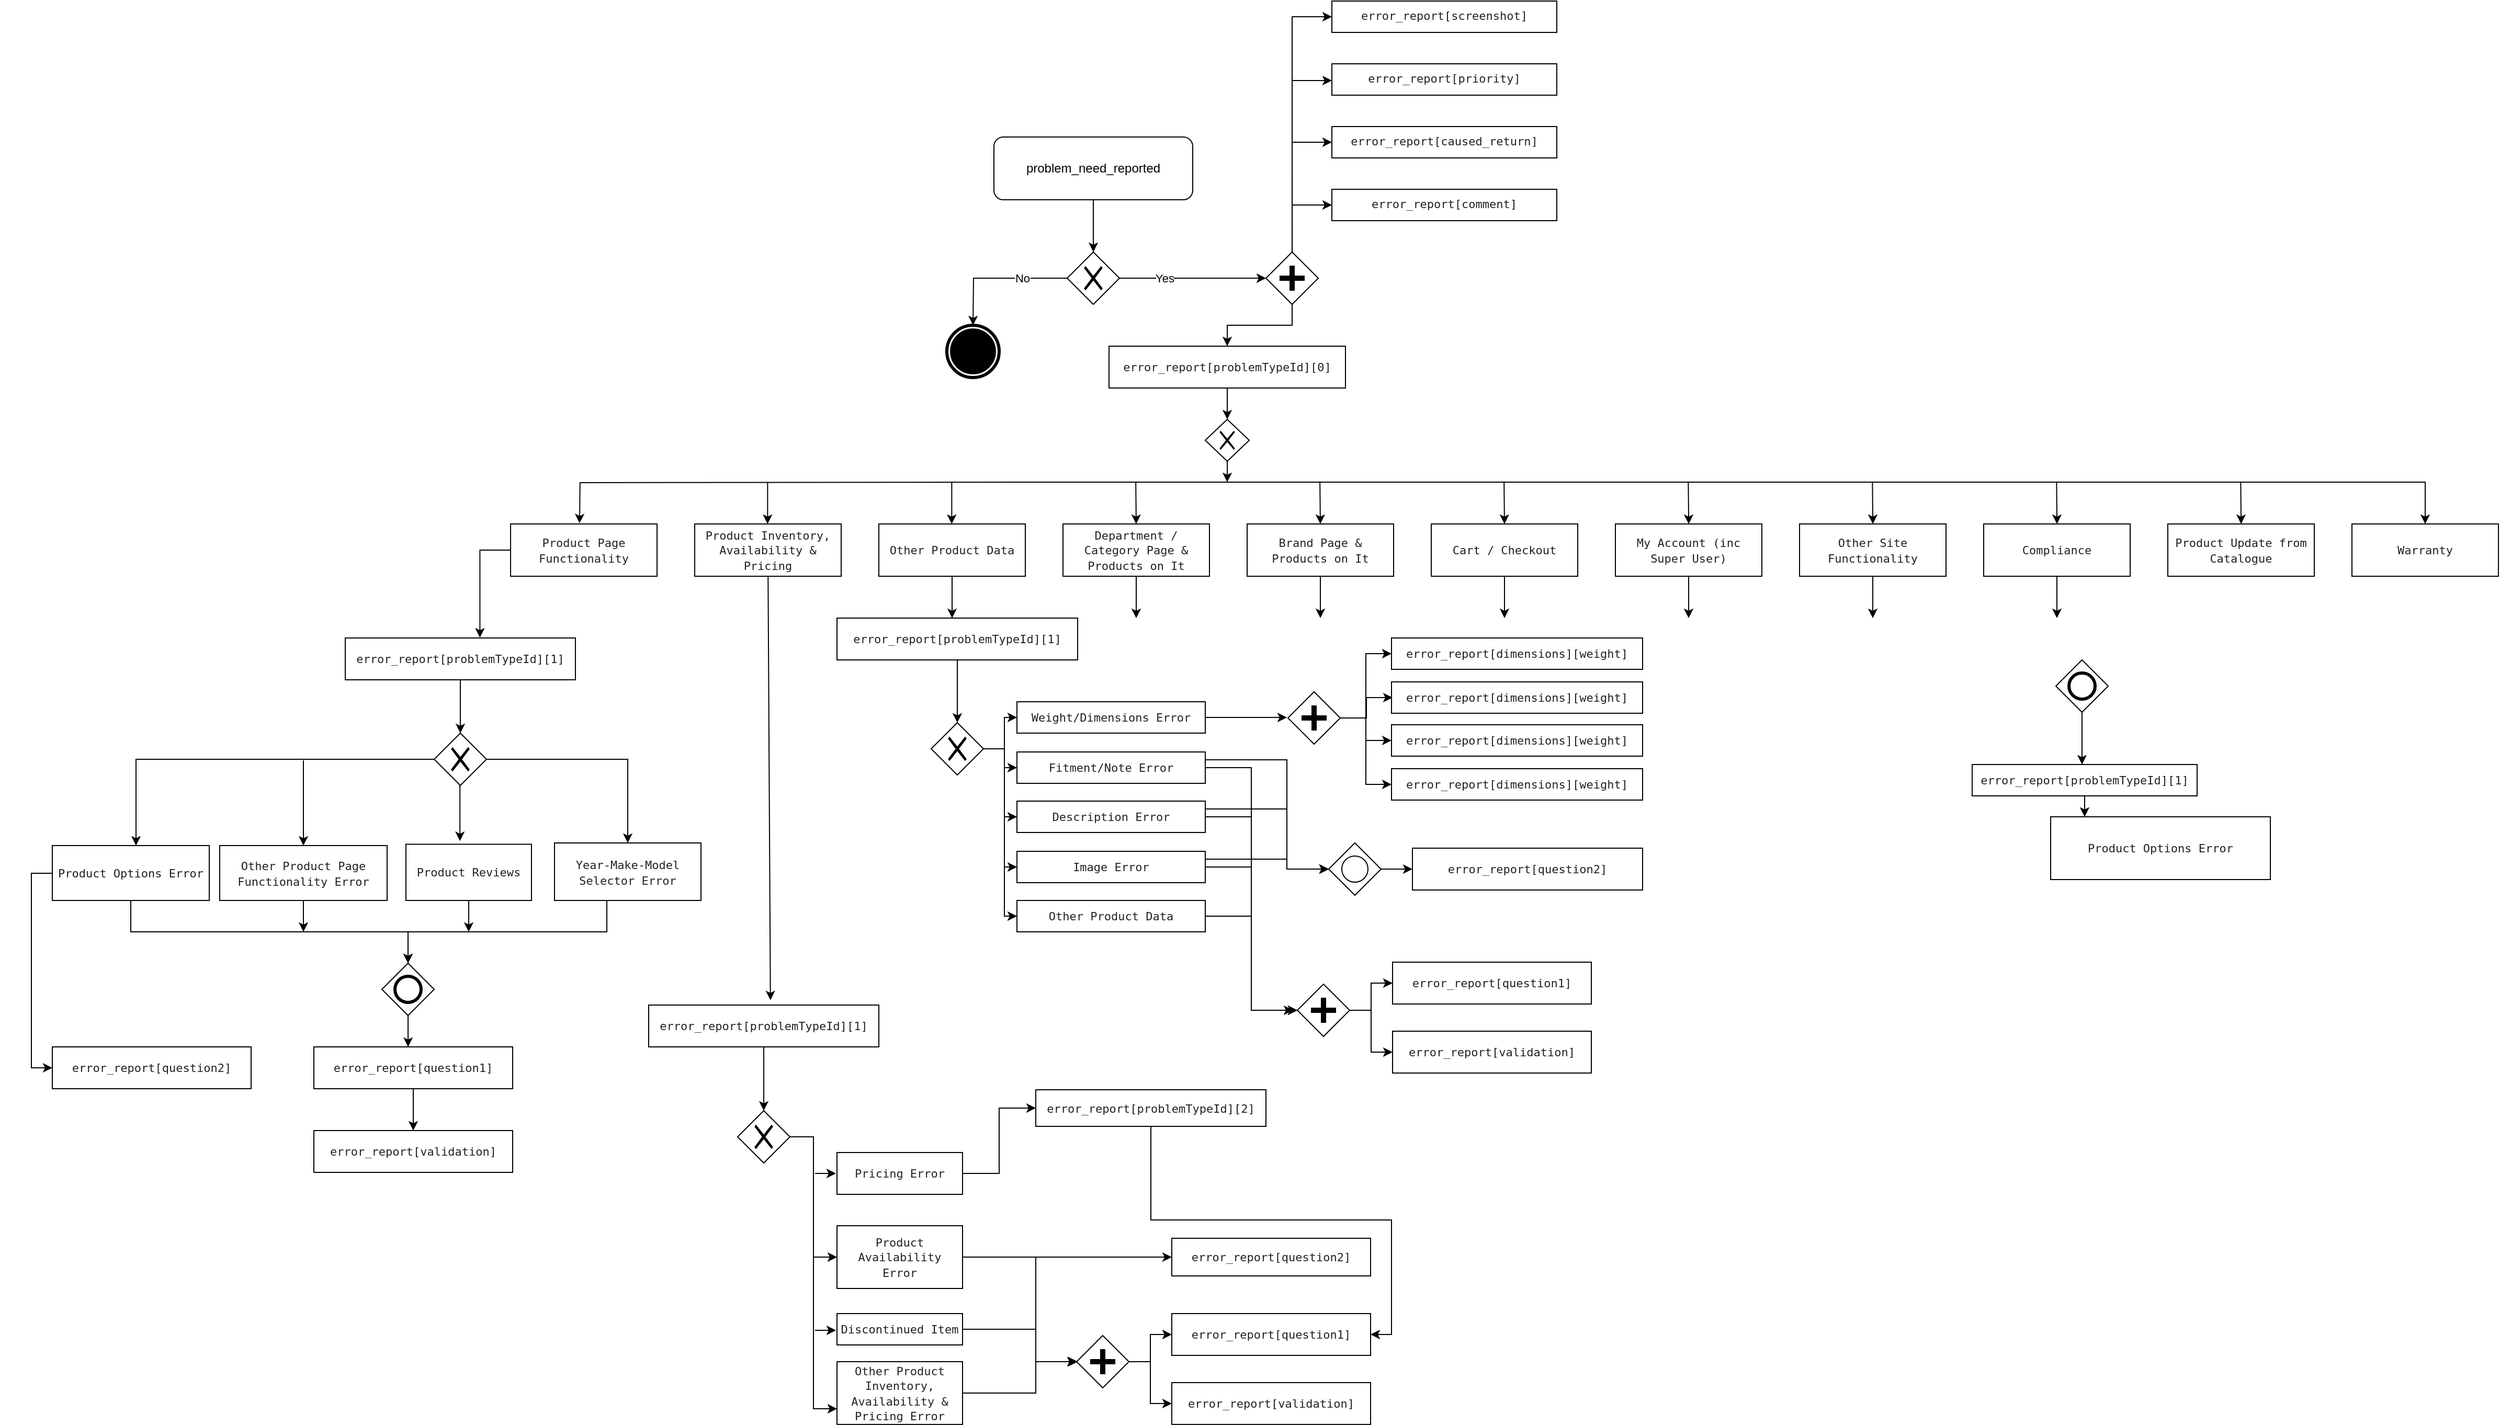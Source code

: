 <mxfile version="13.10.0" type="github">
  <diagram id="masebG0VYPJyVEianIFm" name="Page-1">
    <mxGraphModel dx="1465" dy="364" grid="1" gridSize="10" guides="1" tooltips="1" connect="1" arrows="1" fold="1" page="1" pageScale="1" pageWidth="827" pageHeight="1169" math="0" shadow="0">
      <root>
        <mxCell id="0" />
        <mxCell id="1" parent="0" />
        <mxCell id="Nh5QQwun1p5BCpEkRl_I-12" value="" style="edgeStyle=orthogonalEdgeStyle;rounded=0;orthogonalLoop=1;jettySize=auto;html=1;" edge="1" parent="1" source="Nh5QQwun1p5BCpEkRl_I-2" target="Nh5QQwun1p5BCpEkRl_I-10">
          <mxGeometry relative="1" as="geometry" />
        </mxCell>
        <mxCell id="Nh5QQwun1p5BCpEkRl_I-2" value="problem_need_reported" style="rounded=1;whiteSpace=wrap;html=1;" vertex="1" parent="1">
          <mxGeometry x="300" y="380" width="190" height="60" as="geometry" />
        </mxCell>
        <mxCell id="Nh5QQwun1p5BCpEkRl_I-13" value="Yes" style="rounded=0;orthogonalLoop=1;jettySize=auto;html=1;exitX=1;exitY=0.5;exitDx=0;exitDy=0;" edge="1" parent="1" source="Nh5QQwun1p5BCpEkRl_I-10">
          <mxGeometry x="-0.394" relative="1" as="geometry">
            <mxPoint x="560" y="515" as="targetPoint" />
            <mxPoint as="offset" />
          </mxGeometry>
        </mxCell>
        <mxCell id="Nh5QQwun1p5BCpEkRl_I-14" value="No" style="edgeStyle=orthogonalEdgeStyle;rounded=0;orthogonalLoop=1;jettySize=auto;html=1;" edge="1" parent="1" source="Nh5QQwun1p5BCpEkRl_I-10">
          <mxGeometry x="-0.36" relative="1" as="geometry">
            <mxPoint x="280" y="560" as="targetPoint" />
            <mxPoint as="offset" />
          </mxGeometry>
        </mxCell>
        <mxCell id="Nh5QQwun1p5BCpEkRl_I-10" value="" style="shape=mxgraph.bpmn.shape;html=1;verticalLabelPosition=bottom;labelBackgroundColor=#ffffff;verticalAlign=top;align=center;perimeter=rhombusPerimeter;background=gateway;outlineConnect=0;outline=none;symbol=exclusiveGw;" vertex="1" parent="1">
          <mxGeometry x="370" y="490" width="50" height="50" as="geometry" />
        </mxCell>
        <mxCell id="Nh5QQwun1p5BCpEkRl_I-27" style="edgeStyle=none;rounded=0;orthogonalLoop=1;jettySize=auto;html=1;entryX=0.5;entryY=0;entryDx=0;entryDy=0;" edge="1" parent="1" source="Nh5QQwun1p5BCpEkRl_I-15" target="Nh5QQwun1p5BCpEkRl_I-28">
          <mxGeometry relative="1" as="geometry">
            <mxPoint x="523" y="640" as="targetPoint" />
          </mxGeometry>
        </mxCell>
        <object label="&lt;span style=&quot;color: rgb(34 , 34 , 34) ; font-family: &amp;#34;menlo&amp;#34; , monospace ; font-size: 11px ; text-align: left ; background-color: rgb(255 , 255 , 255)&quot;&gt;error_report[problemTypeId][0]&lt;/span&gt;" id="Nh5QQwun1p5BCpEkRl_I-15">
          <mxCell style="whiteSpace=wrap;html=1;verticalAlign=middle;" vertex="1" parent="1">
            <mxGeometry x="410" y="580" width="226" height="40" as="geometry" />
          </mxCell>
        </object>
        <mxCell id="Nh5QQwun1p5BCpEkRl_I-16" value="" style="shape=mxgraph.bpmn.shape;html=1;verticalLabelPosition=bottom;labelBackgroundColor=#ffffff;verticalAlign=top;align=center;perimeter=ellipsePerimeter;outlineConnect=0;outline=end;symbol=terminate;" vertex="1" parent="1">
          <mxGeometry x="255" y="560" width="50" height="50" as="geometry" />
        </mxCell>
        <mxCell id="Nh5QQwun1p5BCpEkRl_I-113" style="edgeStyle=none;rounded=0;orthogonalLoop=1;jettySize=auto;html=1;" edge="1" parent="1" source="Nh5QQwun1p5BCpEkRl_I-28">
          <mxGeometry relative="1" as="geometry">
            <mxPoint x="523" y="710" as="targetPoint" />
          </mxGeometry>
        </mxCell>
        <mxCell id="Nh5QQwun1p5BCpEkRl_I-28" value="" style="shape=mxgraph.bpmn.shape;html=1;verticalLabelPosition=bottom;labelBackgroundColor=#ffffff;verticalAlign=top;align=center;perimeter=rhombusPerimeter;background=gateway;outlineConnect=0;outline=none;symbol=exclusiveGw;" vertex="1" parent="1">
          <mxGeometry x="502" y="650" width="42" height="40" as="geometry" />
        </mxCell>
        <mxCell id="Nh5QQwun1p5BCpEkRl_I-100" style="edgeStyle=none;rounded=0;orthogonalLoop=1;jettySize=auto;html=1;exitX=1;exitY=0.5;exitDx=0;exitDy=0;" edge="1" parent="1" source="Nh5QQwun1p5BCpEkRl_I-28" target="Nh5QQwun1p5BCpEkRl_I-28">
          <mxGeometry relative="1" as="geometry" />
        </mxCell>
        <mxCell id="Nh5QQwun1p5BCpEkRl_I-101" style="edgeStyle=none;rounded=0;orthogonalLoop=1;jettySize=auto;html=1;exitX=0;exitY=0.5;exitDx=0;exitDy=0;" edge="1" parent="1" source="Nh5QQwun1p5BCpEkRl_I-28" target="Nh5QQwun1p5BCpEkRl_I-28">
          <mxGeometry relative="1" as="geometry" />
        </mxCell>
        <mxCell id="Nh5QQwun1p5BCpEkRl_I-111" value="" style="group" vertex="1" connectable="0" parent="1">
          <mxGeometry x="-162" y="710" width="1900" height="90.0" as="geometry" />
        </mxCell>
        <object label="&lt;span style=&quot;color: rgb(34 , 34 , 34) ; font-family: &amp;#34;menlo&amp;#34; , monospace ; font-size: 11px ; text-align: left ; background-color: rgb(255 , 255 , 255)&quot;&gt;Product Page Functionality&lt;br&gt;					&lt;/span&gt;" id="Nh5QQwun1p5BCpEkRl_I-68">
          <mxCell style="whiteSpace=wrap;html=1;verticalAlign=middle;" vertex="1" parent="Nh5QQwun1p5BCpEkRl_I-111">
            <mxGeometry y="40" width="140" height="50" as="geometry" />
          </mxCell>
        </object>
        <mxCell id="Nh5QQwun1p5BCpEkRl_I-59" value="" style="endArrow=classic;html=1;" edge="1" parent="Nh5QQwun1p5BCpEkRl_I-111">
          <mxGeometry x="205.67" y="-2" width="50" height="50" as="geometry">
            <mxPoint x="245.67" as="sourcePoint" />
            <mxPoint x="245.67" y="40" as="targetPoint" />
          </mxGeometry>
        </mxCell>
        <object label="&lt;span style=&quot;color: rgb(34 , 34 , 34) ; font-family: &amp;#34;menlo&amp;#34; , monospace ; font-size: 11px ; text-align: left ; background-color: rgb(255 , 255 , 255)&quot;&gt;Product Inventory, Availability &amp;amp; Pricing&lt;/span&gt;&lt;span style=&quot;color: rgb(34 , 34 , 34) ; font-family: &amp;#34;menlo&amp;#34; , monospace ; font-size: 11px ; text-align: left ; background-color: rgb(255 , 255 , 255)&quot;&gt;&lt;br&gt;					&lt;/span&gt;" id="Nh5QQwun1p5BCpEkRl_I-71">
          <mxCell style="whiteSpace=wrap;html=1;verticalAlign=middle;" vertex="1" parent="Nh5QQwun1p5BCpEkRl_I-111">
            <mxGeometry x="176" y="40" width="140" height="50" as="geometry" />
          </mxCell>
        </object>
        <object label="&lt;br class=&quot;Apple-interchange-newline&quot;&gt;&lt;span style=&quot;color: rgb(34 , 34 , 34) ; font-family: &amp;#34;menlo&amp;#34; , monospace ; font-size: 11px ; text-align: left ; background-color: rgb(255 , 255 , 255)&quot;&gt;Other Product Data&lt;br&gt;					&lt;/span&gt;&lt;span style=&quot;color: rgb(34 , 34 , 34) ; font-family: &amp;#34;menlo&amp;#34; , monospace ; font-size: 11px ; text-align: left ; background-color: rgb(255 , 255 , 255)&quot;&gt;&lt;br&gt;					&lt;/span&gt;" id="Nh5QQwun1p5BCpEkRl_I-76">
          <mxCell style="whiteSpace=wrap;html=1;verticalAlign=middle;" vertex="1" parent="Nh5QQwun1p5BCpEkRl_I-111">
            <mxGeometry x="352" y="40" width="140" height="50" as="geometry" />
          </mxCell>
        </object>
        <mxCell id="Nh5QQwun1p5BCpEkRl_I-77" style="edgeStyle=none;rounded=0;orthogonalLoop=1;jettySize=auto;html=1;entryX=0.5;entryY=0;entryDx=0;entryDy=0;" edge="1" parent="Nh5QQwun1p5BCpEkRl_I-111" source="Nh5QQwun1p5BCpEkRl_I-76" target="Nh5QQwun1p5BCpEkRl_I-76">
          <mxGeometry x="176" as="geometry" />
        </mxCell>
        <mxCell id="Nh5QQwun1p5BCpEkRl_I-79" style="edgeStyle=orthogonalEdgeStyle;rounded=0;orthogonalLoop=1;jettySize=auto;html=1;entryX=0.5;entryY=0;entryDx=0;entryDy=0;" edge="1" parent="Nh5QQwun1p5BCpEkRl_I-111" target="Nh5QQwun1p5BCpEkRl_I-88">
          <mxGeometry x="760" y="15" as="geometry">
            <mxPoint x="1870" as="targetPoint" />
            <mxPoint x="500" as="sourcePoint" />
            <Array as="points">
              <mxPoint x="1830" />
            </Array>
          </mxGeometry>
        </mxCell>
        <object label="&lt;span style=&quot;color: rgb(34 , 34 , 34) ; font-family: &amp;#34;menlo&amp;#34; , monospace ; font-size: 11px ; text-align: left ; background-color: rgb(255 , 255 , 255)&quot;&gt;Department / Category Page &amp;amp; Products on It&lt;/span&gt;&lt;span style=&quot;color: rgb(34 , 34 , 34) ; font-family: &amp;#34;menlo&amp;#34; , monospace ; font-size: 11px ; text-align: left ; background-color: rgb(255 , 255 , 255)&quot;&gt;&lt;br&gt;					&lt;/span&gt;" id="Nh5QQwun1p5BCpEkRl_I-80">
          <mxCell style="whiteSpace=wrap;html=1;verticalAlign=middle;" vertex="1" parent="Nh5QQwun1p5BCpEkRl_I-111">
            <mxGeometry x="528" y="40.0" width="140" height="50" as="geometry" />
          </mxCell>
        </object>
        <object label="&lt;span style=&quot;color: rgb(34 , 34 , 34) ; font-family: &amp;#34;menlo&amp;#34; , monospace ; font-size: 11px ; text-align: left ; background-color: rgb(255 , 255 , 255)&quot;&gt;Brand Page &amp;amp; Products on It&lt;/span&gt;&lt;span style=&quot;color: rgb(34 , 34 , 34) ; font-family: &amp;#34;menlo&amp;#34; , monospace ; font-size: 11px ; text-align: left ; background-color: rgb(255 , 255 , 255)&quot;&gt;&lt;br&gt;					&lt;/span&gt;" id="Nh5QQwun1p5BCpEkRl_I-81">
          <mxCell style="whiteSpace=wrap;html=1;verticalAlign=middle;" vertex="1" parent="Nh5QQwun1p5BCpEkRl_I-111">
            <mxGeometry x="704" y="40.0" width="140" height="50" as="geometry" />
          </mxCell>
        </object>
        <object label="&lt;span style=&quot;color: rgb(34 , 34 , 34) ; font-family: &amp;#34;menlo&amp;#34; , monospace ; font-size: 11px ; text-align: left ; background-color: rgb(255 , 255 , 255)&quot;&gt;Cart / Checkout&lt;/span&gt;&lt;span style=&quot;color: rgb(34 , 34 , 34) ; font-family: &amp;#34;menlo&amp;#34; , monospace ; font-size: 11px ; text-align: left ; background-color: rgb(255 , 255 , 255)&quot;&gt;&lt;br&gt;					&lt;/span&gt;" id="Nh5QQwun1p5BCpEkRl_I-82">
          <mxCell style="whiteSpace=wrap;html=1;verticalAlign=middle;" vertex="1" parent="Nh5QQwun1p5BCpEkRl_I-111">
            <mxGeometry x="880" y="40" width="140" height="50" as="geometry" />
          </mxCell>
        </object>
        <mxCell id="Nh5QQwun1p5BCpEkRl_I-83" value="" style="endArrow=classic;html=1;entryX=0.5;entryY=0;entryDx=0;entryDy=0;" edge="1" parent="Nh5QQwun1p5BCpEkRl_I-111">
          <mxGeometry x="557.58" y="-2" width="50" height="50" as="geometry">
            <mxPoint x="597.58" as="sourcePoint" />
            <mxPoint x="597.98" y="40" as="targetPoint" />
            <Array as="points">
              <mxPoint x="598" />
            </Array>
          </mxGeometry>
        </mxCell>
        <object label="&lt;span style=&quot;color: rgb(34 , 34 , 34) ; font-family: &amp;#34;menlo&amp;#34; , monospace ; font-size: 11px ; text-align: left ; background-color: rgb(255 , 255 , 255)&quot;&gt;&lt;br&gt;						My Account (inc Super User)&lt;br&gt;					&lt;/span&gt;&lt;span style=&quot;color: rgb(34 , 34 , 34) ; font-family: &amp;#34;menlo&amp;#34; , monospace ; font-size: 11px ; text-align: left ; background-color: rgb(255 , 255 , 255)&quot;&gt;&lt;br&gt;					&lt;/span&gt;" id="Nh5QQwun1p5BCpEkRl_I-84">
          <mxCell style="whiteSpace=wrap;html=1;verticalAlign=middle;" vertex="1" parent="Nh5QQwun1p5BCpEkRl_I-111">
            <mxGeometry x="1056" y="40" width="140" height="50" as="geometry" />
          </mxCell>
        </object>
        <object label="&lt;span style=&quot;color: rgb(34 , 34 , 34) ; font-family: &amp;#34;menlo&amp;#34; , monospace ; font-size: 11px ; text-align: left ; background-color: rgb(255 , 255 , 255)&quot;&gt;Other Site Functionality&lt;/span&gt;&lt;span style=&quot;color: rgb(34 , 34 , 34) ; font-family: &amp;#34;menlo&amp;#34; , monospace ; font-size: 11px ; text-align: left ; background-color: rgb(255 , 255 , 255)&quot;&gt;&lt;br&gt;					&lt;/span&gt;" id="Nh5QQwun1p5BCpEkRl_I-85">
          <mxCell style="whiteSpace=wrap;html=1;verticalAlign=middle;" vertex="1" parent="Nh5QQwun1p5BCpEkRl_I-111">
            <mxGeometry x="1232" y="40" width="140" height="50" as="geometry" />
          </mxCell>
        </object>
        <object label="&lt;span style=&quot;color: rgb(34 , 34 , 34) ; font-family: &amp;#34;menlo&amp;#34; , monospace ; font-size: 11px ; text-align: left ; background-color: rgb(255 , 255 , 255)&quot;&gt;Compliance&lt;/span&gt;&lt;span style=&quot;color: rgb(34 , 34 , 34) ; font-family: &amp;#34;menlo&amp;#34; , monospace ; font-size: 11px ; text-align: left ; background-color: rgb(255 , 255 , 255)&quot;&gt;&lt;br&gt;					&lt;/span&gt;" id="Nh5QQwun1p5BCpEkRl_I-86">
          <mxCell style="whiteSpace=wrap;html=1;verticalAlign=middle;" vertex="1" parent="Nh5QQwun1p5BCpEkRl_I-111">
            <mxGeometry x="1408" y="40.0" width="140" height="50" as="geometry" />
          </mxCell>
        </object>
        <object label="&lt;span style=&quot;color: rgb(34 , 34 , 34) ; font-family: &amp;#34;menlo&amp;#34; , monospace ; font-size: 11px ; text-align: left ; background-color: rgb(255 , 255 , 255)&quot;&gt;&lt;br&gt;						Product Update from Catalogue&lt;br&gt;					&lt;/span&gt;&lt;span style=&quot;color: rgb(34 , 34 , 34) ; font-family: &amp;#34;menlo&amp;#34; , monospace ; font-size: 11px ; text-align: left ; background-color: rgb(255 , 255 , 255)&quot;&gt;&lt;br&gt;					&lt;/span&gt;" id="Nh5QQwun1p5BCpEkRl_I-87">
          <mxCell style="whiteSpace=wrap;html=1;verticalAlign=middle;" vertex="1" parent="Nh5QQwun1p5BCpEkRl_I-111">
            <mxGeometry x="1584" y="40.0" width="140" height="50" as="geometry" />
          </mxCell>
        </object>
        <object label="&lt;span style=&quot;color: rgb(34 , 34 , 34) ; font-family: &amp;#34;menlo&amp;#34; , monospace ; font-size: 11px ; text-align: left ; background-color: rgb(255 , 255 , 255)&quot;&gt;Warranty&lt;br&gt;					&lt;/span&gt;" id="Nh5QQwun1p5BCpEkRl_I-88">
          <mxCell style="whiteSpace=wrap;html=1;verticalAlign=middle;" vertex="1" parent="Nh5QQwun1p5BCpEkRl_I-111">
            <mxGeometry x="1760" y="40" width="140" height="50" as="geometry" />
          </mxCell>
        </object>
        <mxCell id="Nh5QQwun1p5BCpEkRl_I-89" value="" style="endArrow=classic;html=1;entryX=0.5;entryY=0;entryDx=0;entryDy=0;" edge="1" parent="Nh5QQwun1p5BCpEkRl_I-111">
          <mxGeometry x="733.58" y="-2" width="50" height="50" as="geometry">
            <mxPoint x="773.58" as="sourcePoint" />
            <mxPoint x="773.98" y="40" as="targetPoint" />
          </mxGeometry>
        </mxCell>
        <mxCell id="Nh5QQwun1p5BCpEkRl_I-90" value="" style="endArrow=classic;html=1;entryX=0.5;entryY=0;entryDx=0;entryDy=0;" edge="1" parent="Nh5QQwun1p5BCpEkRl_I-111">
          <mxGeometry x="909.58" y="-2" width="50" height="50" as="geometry">
            <mxPoint x="949.58" as="sourcePoint" />
            <mxPoint x="949.98" y="40" as="targetPoint" />
          </mxGeometry>
        </mxCell>
        <mxCell id="Nh5QQwun1p5BCpEkRl_I-92" value="" style="endArrow=classic;html=1;entryX=0.5;entryY=0;entryDx=0;entryDy=0;" edge="1" parent="Nh5QQwun1p5BCpEkRl_I-111">
          <mxGeometry x="1085.67" y="-2" width="50" height="50" as="geometry">
            <mxPoint x="1125.67" as="sourcePoint" />
            <mxPoint x="1126.07" y="40" as="targetPoint" />
          </mxGeometry>
        </mxCell>
        <mxCell id="Nh5QQwun1p5BCpEkRl_I-96" value="" style="endArrow=classic;html=1;" edge="1" parent="Nh5QQwun1p5BCpEkRl_I-111">
          <mxGeometry x="381.67" y="-2" width="50" height="50" as="geometry">
            <mxPoint x="421.67" as="sourcePoint" />
            <mxPoint x="421.67" y="40" as="targetPoint" />
          </mxGeometry>
        </mxCell>
        <mxCell id="Nh5QQwun1p5BCpEkRl_I-97" value="" style="endArrow=classic;html=1;entryX=0.5;entryY=0;entryDx=0;entryDy=0;" edge="1" parent="Nh5QQwun1p5BCpEkRl_I-111">
          <mxGeometry x="1261.67" y="-2" width="50" height="50" as="geometry">
            <mxPoint x="1301.67" as="sourcePoint" />
            <mxPoint x="1302.07" y="40" as="targetPoint" />
          </mxGeometry>
        </mxCell>
        <mxCell id="Nh5QQwun1p5BCpEkRl_I-98" value="" style="endArrow=classic;html=1;entryX=0.5;entryY=0;entryDx=0;entryDy=0;" edge="1" parent="Nh5QQwun1p5BCpEkRl_I-111">
          <mxGeometry x="1437.67" y="-2" width="50" height="50" as="geometry">
            <mxPoint x="1477.67" as="sourcePoint" />
            <mxPoint x="1478.07" y="40" as="targetPoint" />
          </mxGeometry>
        </mxCell>
        <mxCell id="Nh5QQwun1p5BCpEkRl_I-99" value="" style="endArrow=classic;html=1;entryX=0.5;entryY=0;entryDx=0;entryDy=0;" edge="1" parent="Nh5QQwun1p5BCpEkRl_I-111">
          <mxGeometry x="1613.67" y="-2" width="50" height="50" as="geometry">
            <mxPoint x="1653.67" as="sourcePoint" />
            <mxPoint x="1654.07" y="40" as="targetPoint" />
          </mxGeometry>
        </mxCell>
        <mxCell id="Nh5QQwun1p5BCpEkRl_I-110" style="edgeStyle=orthogonalEdgeStyle;rounded=0;orthogonalLoop=1;jettySize=auto;html=1;entryX=0.471;entryY=0.006;entryDx=0;entryDy=0;entryPerimeter=0;" edge="1" parent="Nh5QQwun1p5BCpEkRl_I-111">
          <mxGeometry x="327" y="-25" as="geometry">
            <mxPoint x="65.94" y="39.3" as="targetPoint" />
            <mxPoint x="500" as="sourcePoint" />
          </mxGeometry>
        </mxCell>
        <mxCell id="Nh5QQwun1p5BCpEkRl_I-116" value="" style="rounded=0;orthogonalLoop=1;jettySize=auto;html=1;edgeStyle=orthogonalEdgeStyle;" edge="1" parent="1" source="Nh5QQwun1p5BCpEkRl_I-115" target="Nh5QQwun1p5BCpEkRl_I-15">
          <mxGeometry relative="1" as="geometry" />
        </mxCell>
        <mxCell id="Nh5QQwun1p5BCpEkRl_I-118" value="" style="rounded=0;orthogonalLoop=1;jettySize=auto;html=1;edgeStyle=orthogonalEdgeStyle;" edge="1" parent="1">
          <mxGeometry relative="1" as="geometry">
            <mxPoint x="585.04" y="481.04" as="sourcePoint" />
            <mxPoint x="623" y="326.04" as="targetPoint" />
            <Array as="points">
              <mxPoint x="585" y="326" />
            </Array>
          </mxGeometry>
        </mxCell>
        <mxCell id="Nh5QQwun1p5BCpEkRl_I-120" style="edgeStyle=orthogonalEdgeStyle;rounded=0;orthogonalLoop=1;jettySize=auto;html=1;exitX=0.5;exitY=0;exitDx=0;exitDy=0;entryX=0;entryY=0.5;entryDx=0;entryDy=0;" edge="1" parent="1" source="Nh5QQwun1p5BCpEkRl_I-115" target="Nh5QQwun1p5BCpEkRl_I-119">
          <mxGeometry relative="1" as="geometry">
            <mxPoint x="548" y="420" as="sourcePoint" />
          </mxGeometry>
        </mxCell>
        <mxCell id="Nh5QQwun1p5BCpEkRl_I-123" style="edgeStyle=orthogonalEdgeStyle;rounded=0;orthogonalLoop=1;jettySize=auto;html=1;entryX=0;entryY=0.5;entryDx=0;entryDy=0;" edge="1" parent="1">
          <mxGeometry relative="1" as="geometry">
            <mxPoint x="585.04" y="490.04" as="sourcePoint" />
            <mxPoint x="623" y="385" as="targetPoint" />
            <Array as="points">
              <mxPoint x="585" y="385" />
            </Array>
          </mxGeometry>
        </mxCell>
        <mxCell id="Nh5QQwun1p5BCpEkRl_I-133" style="edgeStyle=orthogonalEdgeStyle;rounded=0;orthogonalLoop=1;jettySize=auto;html=1;entryX=0;entryY=0.5;entryDx=0;entryDy=0;" edge="1" parent="1" source="Nh5QQwun1p5BCpEkRl_I-115" target="Nh5QQwun1p5BCpEkRl_I-125">
          <mxGeometry relative="1" as="geometry">
            <Array as="points">
              <mxPoint x="585" y="445" />
            </Array>
          </mxGeometry>
        </mxCell>
        <mxCell id="Nh5QQwun1p5BCpEkRl_I-115" value="" style="shape=mxgraph.bpmn.shape;html=1;verticalLabelPosition=bottom;labelBackgroundColor=#ffffff;verticalAlign=top;align=center;perimeter=rhombusPerimeter;background=gateway;outlineConnect=0;outline=none;symbol=parallelGw;" vertex="1" parent="1">
          <mxGeometry x="560" y="490" width="50" height="50" as="geometry" />
        </mxCell>
        <mxCell id="Nh5QQwun1p5BCpEkRl_I-117" value="&lt;span style=&quot;color: rgb(34 , 34 , 34) ; font-family: &amp;#34;menlo&amp;#34; , monospace ; font-size: 11px ; text-align: left&quot;&gt;error_report[priority]&lt;/span&gt;" style="whiteSpace=wrap;html=1;verticalAlign=top;labelBackgroundColor=#ffffff;flipV=1;" vertex="1" parent="1">
          <mxGeometry x="623" y="310" width="215" height="30" as="geometry" />
        </mxCell>
        <mxCell id="Nh5QQwun1p5BCpEkRl_I-119" value="&lt;span style=&quot;color: rgb(34 , 34 , 34) ; font-family: &amp;#34;menlo&amp;#34; , monospace ; font-size: 11px ; text-align: left&quot;&gt;error_report[screenshot]&lt;/span&gt;" style="whiteSpace=wrap;html=1;verticalAlign=top;labelBackgroundColor=#ffffff;flipV=1;" vertex="1" parent="1">
          <mxGeometry x="623" y="250" width="215" height="30" as="geometry" />
        </mxCell>
        <mxCell id="Nh5QQwun1p5BCpEkRl_I-121" value="&lt;span style=&quot;color: rgb(34 , 34 , 34) ; font-family: &amp;#34;menlo&amp;#34; , monospace ; font-size: 11px ; text-align: left&quot;&gt;error_report[caused_return]&lt;/span&gt;" style="whiteSpace=wrap;html=1;verticalAlign=top;labelBackgroundColor=#ffffff;flipV=1;" vertex="1" parent="1">
          <mxGeometry x="623" y="370" width="215" height="30" as="geometry" />
        </mxCell>
        <mxCell id="Nh5QQwun1p5BCpEkRl_I-125" value="&lt;span style=&quot;color: rgb(34 , 34 , 34) ; font-family: &amp;#34;menlo&amp;#34; , monospace ; font-size: 11px ; text-align: left&quot;&gt;error_report[comment]&lt;/span&gt;" style="whiteSpace=wrap;html=1;verticalAlign=top;labelBackgroundColor=#ffffff;flipV=1;" vertex="1" parent="1">
          <mxGeometry x="623" y="430" width="215" height="30" as="geometry" />
        </mxCell>
        <mxCell id="Nh5QQwun1p5BCpEkRl_I-165" style="edgeStyle=none;rounded=0;orthogonalLoop=1;jettySize=auto;html=1;entryX=0.5;entryY=0;entryDx=0;entryDy=0;" edge="1" parent="1" source="Nh5QQwun1p5BCpEkRl_I-135" target="Nh5QQwun1p5BCpEkRl_I-166">
          <mxGeometry relative="1" as="geometry">
            <mxPoint x="-210" y="940" as="targetPoint" />
          </mxGeometry>
        </mxCell>
        <mxCell id="Nh5QQwun1p5BCpEkRl_I-135" value="&lt;span style=&quot;color: rgb(34 , 34 , 34) ; font-family: &amp;#34;menlo&amp;#34; , monospace ; font-size: 11px ; text-align: left ; background-color: rgb(255 , 255 , 255)&quot;&gt;error_report[problemTypeId][1]&lt;/span&gt;" style="whiteSpace=wrap;html=1;" vertex="1" parent="1">
          <mxGeometry x="-320" y="859" width="220" height="40" as="geometry" />
        </mxCell>
        <mxCell id="Nh5QQwun1p5BCpEkRl_I-153" style="edgeStyle=orthogonalEdgeStyle;rounded=0;orthogonalLoop=1;jettySize=auto;html=1;" edge="1" parent="1" source="Nh5QQwun1p5BCpEkRl_I-140">
          <mxGeometry relative="1" as="geometry">
            <mxPoint x="1340" y="980" as="targetPoint" />
          </mxGeometry>
        </mxCell>
        <mxCell id="Nh5QQwun1p5BCpEkRl_I-140" value="" style="shape=mxgraph.bpmn.shape;html=1;verticalLabelPosition=bottom;labelBackgroundColor=#ffffff;verticalAlign=top;align=center;perimeter=rhombusPerimeter;background=gateway;outlineConnect=0;outline=end;symbol=general;" vertex="1" parent="1">
          <mxGeometry x="1315" y="880" width="50" height="50" as="geometry" />
        </mxCell>
        <mxCell id="Nh5QQwun1p5BCpEkRl_I-141" style="rounded=0;orthogonalLoop=1;jettySize=auto;html=1;entryX=0.529;entryY=-0.116;entryDx=0;entryDy=0;entryPerimeter=0;" edge="1" parent="1" source="Nh5QQwun1p5BCpEkRl_I-71" target="Nh5QQwun1p5BCpEkRl_I-203">
          <mxGeometry relative="1" as="geometry">
            <mxPoint x="85" y="1131.454" as="targetPoint" />
          </mxGeometry>
        </mxCell>
        <mxCell id="Nh5QQwun1p5BCpEkRl_I-142" style="edgeStyle=orthogonalEdgeStyle;rounded=0;orthogonalLoop=1;jettySize=auto;html=1;" edge="1" parent="1" source="Nh5QQwun1p5BCpEkRl_I-76">
          <mxGeometry relative="1" as="geometry">
            <mxPoint x="260" y="840" as="targetPoint" />
          </mxGeometry>
        </mxCell>
        <mxCell id="Nh5QQwun1p5BCpEkRl_I-143" style="edgeStyle=orthogonalEdgeStyle;rounded=0;orthogonalLoop=1;jettySize=auto;html=1;" edge="1" parent="1" source="Nh5QQwun1p5BCpEkRl_I-80">
          <mxGeometry relative="1" as="geometry">
            <mxPoint x="436" y="840" as="targetPoint" />
          </mxGeometry>
        </mxCell>
        <mxCell id="Nh5QQwun1p5BCpEkRl_I-144" style="edgeStyle=orthogonalEdgeStyle;rounded=0;orthogonalLoop=1;jettySize=auto;html=1;" edge="1" parent="1" source="Nh5QQwun1p5BCpEkRl_I-81">
          <mxGeometry relative="1" as="geometry">
            <mxPoint x="612" y="840" as="targetPoint" />
          </mxGeometry>
        </mxCell>
        <mxCell id="Nh5QQwun1p5BCpEkRl_I-145" style="edgeStyle=orthogonalEdgeStyle;rounded=0;orthogonalLoop=1;jettySize=auto;html=1;" edge="1" parent="1" source="Nh5QQwun1p5BCpEkRl_I-82">
          <mxGeometry relative="1" as="geometry">
            <mxPoint x="788" y="840" as="targetPoint" />
          </mxGeometry>
        </mxCell>
        <mxCell id="Nh5QQwun1p5BCpEkRl_I-146" style="edgeStyle=orthogonalEdgeStyle;rounded=0;orthogonalLoop=1;jettySize=auto;html=1;" edge="1" parent="1" source="Nh5QQwun1p5BCpEkRl_I-84">
          <mxGeometry relative="1" as="geometry">
            <mxPoint x="964" y="840" as="targetPoint" />
          </mxGeometry>
        </mxCell>
        <mxCell id="Nh5QQwun1p5BCpEkRl_I-151" style="edgeStyle=orthogonalEdgeStyle;rounded=0;orthogonalLoop=1;jettySize=auto;html=1;" edge="1" parent="1" source="Nh5QQwun1p5BCpEkRl_I-85">
          <mxGeometry relative="1" as="geometry">
            <mxPoint x="1140" y="840" as="targetPoint" />
          </mxGeometry>
        </mxCell>
        <mxCell id="Nh5QQwun1p5BCpEkRl_I-152" style="edgeStyle=orthogonalEdgeStyle;rounded=0;orthogonalLoop=1;jettySize=auto;html=1;" edge="1" parent="1" source="Nh5QQwun1p5BCpEkRl_I-86">
          <mxGeometry relative="1" as="geometry">
            <mxPoint x="1316" y="840" as="targetPoint" />
          </mxGeometry>
        </mxCell>
        <mxCell id="Nh5QQwun1p5BCpEkRl_I-160" value="" style="edgeStyle=orthogonalEdgeStyle;rounded=0;orthogonalLoop=1;jettySize=auto;html=1;" edge="1" parent="1" source="Nh5QQwun1p5BCpEkRl_I-155">
          <mxGeometry relative="1" as="geometry">
            <mxPoint x="1342.48" y="1030" as="targetPoint" />
          </mxGeometry>
        </mxCell>
        <mxCell id="Nh5QQwun1p5BCpEkRl_I-155" value="&lt;span style=&quot;color: rgb(34 , 34 , 34) ; font-family: &amp;#34;menlo&amp;#34; , monospace ; font-size: 11px ; text-align: left ; background-color: rgb(255 , 255 , 255)&quot;&gt;error_report[problemTypeId][1]&lt;/span&gt;" style="whiteSpace=wrap;html=1;" vertex="1" parent="1">
          <mxGeometry x="1235" y="980" width="215" height="30" as="geometry" />
        </mxCell>
        <mxCell id="Nh5QQwun1p5BCpEkRl_I-162" value="&lt;span style=&quot;color: rgb(34 , 34 , 34) ; font-family: &amp;#34;menlo&amp;#34; , monospace ; font-size: 11px ; text-align: left ; background-color: rgb(255 , 255 , 255)&quot;&gt;Product Options Error&lt;/span&gt;" style="whiteSpace=wrap;html=1;" vertex="1" parent="1">
          <mxGeometry x="1310" y="1030" width="210" height="60" as="geometry" />
        </mxCell>
        <mxCell id="Nh5QQwun1p5BCpEkRl_I-164" value="" style="edgeStyle=orthogonalEdgeStyle;rounded=0;orthogonalLoop=1;jettySize=auto;html=1;entryX=0.585;entryY=-0.01;entryDx=0;entryDy=0;entryPerimeter=0;" edge="1" parent="1" source="Nh5QQwun1p5BCpEkRl_I-68" target="Nh5QQwun1p5BCpEkRl_I-135">
          <mxGeometry relative="1" as="geometry">
            <Array as="points">
              <mxPoint x="-191" y="775" />
            </Array>
          </mxGeometry>
        </mxCell>
        <mxCell id="Nh5QQwun1p5BCpEkRl_I-174" value="&lt;span style=&quot;color: rgb(34 , 34 , 34) ; font-family: &amp;#34;menlo&amp;#34; , monospace ; font-size: 11px ; text-align: left ; background-color: rgb(255 , 255 , 255)&quot;&gt;Year-Make-Model Selector Error&lt;/span&gt;" style="whiteSpace=wrap;html=1;" vertex="1" parent="1">
          <mxGeometry x="-120" y="1055" width="140" height="55" as="geometry" />
        </mxCell>
        <mxCell id="Nh5QQwun1p5BCpEkRl_I-205" value="" style="group" vertex="1" connectable="0" parent="1">
          <mxGeometry x="-650" y="950" width="508" height="420" as="geometry" />
        </mxCell>
        <mxCell id="Nh5QQwun1p5BCpEkRl_I-166" value="" style="shape=mxgraph.bpmn.shape;html=1;verticalLabelPosition=bottom;labelBackgroundColor=#ffffff;verticalAlign=top;align=center;perimeter=rhombusPerimeter;background=gateway;outlineConnect=0;outline=none;symbol=exclusiveGw;" vertex="1" parent="Nh5QQwun1p5BCpEkRl_I-205">
          <mxGeometry x="415" width="50" height="50" as="geometry" />
        </mxCell>
        <mxCell id="Nh5QQwun1p5BCpEkRl_I-199" style="edgeStyle=elbowEdgeStyle;rounded=0;orthogonalLoop=1;jettySize=auto;elbow=vertical;html=1;" edge="1" parent="Nh5QQwun1p5BCpEkRl_I-205" source="Nh5QQwun1p5BCpEkRl_I-169">
          <mxGeometry relative="1" as="geometry">
            <mxPoint x="290" y="190" as="targetPoint" />
          </mxGeometry>
        </mxCell>
        <mxCell id="Nh5QQwun1p5BCpEkRl_I-169" value="&lt;meta charset=&quot;utf-8&quot;&gt;&lt;span style=&quot;color: rgb(34, 34, 34); font-family: menlo, monospace; font-size: 11px; font-style: normal; font-weight: 400; letter-spacing: normal; text-align: left; text-indent: 0px; text-transform: none; word-spacing: 0px; background-color: rgb(255, 255, 255); display: inline; float: none;&quot;&gt;Other Product Page Functionality Error&lt;/span&gt;" style="whiteSpace=wrap;html=1;" vertex="1" parent="Nh5QQwun1p5BCpEkRl_I-205">
          <mxGeometry x="210" y="107.5" width="160" height="52.5" as="geometry" />
        </mxCell>
        <mxCell id="Nh5QQwun1p5BCpEkRl_I-201" style="edgeStyle=elbowEdgeStyle;rounded=0;orthogonalLoop=1;jettySize=auto;elbow=vertical;html=1;" edge="1" parent="Nh5QQwun1p5BCpEkRl_I-205" source="Nh5QQwun1p5BCpEkRl_I-171">
          <mxGeometry relative="1" as="geometry">
            <mxPoint x="448" y="190" as="targetPoint" />
          </mxGeometry>
        </mxCell>
        <mxCell id="Nh5QQwun1p5BCpEkRl_I-171" value="&lt;span style=&quot;color: rgb(34 , 34 , 34) ; font-family: &amp;#34;menlo&amp;#34; , monospace ; font-size: 11px ; text-align: left ; background-color: rgb(255 , 255 , 255)&quot;&gt;Product Reviews&lt;/span&gt;" style="whiteSpace=wrap;html=1;" vertex="1" parent="Nh5QQwun1p5BCpEkRl_I-205">
          <mxGeometry x="388" y="106.25" width="120" height="53.75" as="geometry" />
        </mxCell>
        <mxCell id="Nh5QQwun1p5BCpEkRl_I-178" style="edgeStyle=orthogonalEdgeStyle;rounded=0;orthogonalLoop=1;jettySize=auto;html=1;entryX=0.43;entryY=-0.058;entryDx=0;entryDy=0;entryPerimeter=0;" edge="1" parent="Nh5QQwun1p5BCpEkRl_I-205" source="Nh5QQwun1p5BCpEkRl_I-166" target="Nh5QQwun1p5BCpEkRl_I-171">
          <mxGeometry relative="1" as="geometry">
            <Array as="points">
              <mxPoint x="440" y="78" />
            </Array>
          </mxGeometry>
        </mxCell>
        <mxCell id="Nh5QQwun1p5BCpEkRl_I-180" style="edgeStyle=orthogonalEdgeStyle;rounded=0;orthogonalLoop=1;jettySize=auto;html=1;exitX=0.5;exitY=1;exitDx=0;exitDy=0;" edge="1" parent="Nh5QQwun1p5BCpEkRl_I-205" source="Nh5QQwun1p5BCpEkRl_I-171" target="Nh5QQwun1p5BCpEkRl_I-171">
          <mxGeometry relative="1" as="geometry" />
        </mxCell>
        <mxCell id="Nh5QQwun1p5BCpEkRl_I-185" value="&lt;span style=&quot;color: rgb(34 , 34 , 34) ; font-family: &amp;#34;menlo&amp;#34; , monospace ; font-size: 11px ; font-style: normal ; font-weight: 400 ; letter-spacing: normal ; text-align: left ; text-indent: 0px ; text-transform: none ; word-spacing: 0px ; background-color: rgb(255 , 255 , 255) ; display: inline ; float: none&quot;&gt;Product Options Error&lt;/span&gt;" style="whiteSpace=wrap;html=1;" vertex="1" parent="Nh5QQwun1p5BCpEkRl_I-205">
          <mxGeometry x="50" y="107.5" width="150" height="52.5" as="geometry" />
        </mxCell>
        <mxCell id="Nh5QQwun1p5BCpEkRl_I-175" style="edgeStyle=orthogonalEdgeStyle;rounded=0;orthogonalLoop=1;jettySize=auto;html=1;" edge="1" parent="Nh5QQwun1p5BCpEkRl_I-205" source="Nh5QQwun1p5BCpEkRl_I-166" target="Nh5QQwun1p5BCpEkRl_I-185">
          <mxGeometry relative="1" as="geometry">
            <Array as="points">
              <mxPoint x="130" y="25" />
            </Array>
          </mxGeometry>
        </mxCell>
        <mxCell id="Nh5QQwun1p5BCpEkRl_I-188" value="" style="endArrow=classic;html=1;" edge="1" parent="Nh5QQwun1p5BCpEkRl_I-205" target="Nh5QQwun1p5BCpEkRl_I-169">
          <mxGeometry width="50" height="50" relative="1" as="geometry">
            <mxPoint x="290" y="26" as="sourcePoint" />
            <mxPoint x="280" y="103.5" as="targetPoint" />
          </mxGeometry>
        </mxCell>
        <mxCell id="Nh5QQwun1p5BCpEkRl_I-189" value="&lt;span style=&quot;color: rgb(34 , 34 , 34) ; font-family: &amp;#34;menlo&amp;#34; , monospace ; font-size: 11px ; text-align: left ; background-color: rgb(255 , 255 , 255)&quot;&gt;error_report[question1]&lt;/span&gt;" style="whiteSpace=wrap;html=1;" vertex="1" parent="Nh5QQwun1p5BCpEkRl_I-205">
          <mxGeometry x="300" y="300" width="190" height="40" as="geometry" />
        </mxCell>
        <mxCell id="Nh5QQwun1p5BCpEkRl_I-190" value="&lt;span style=&quot;color: rgb(34 , 34 , 34) ; font-family: &amp;#34;menlo&amp;#34; , monospace ; font-size: 11px ; text-align: left ; background-color: rgb(255 , 255 , 255)&quot;&gt;error_report[question2]&lt;/span&gt;" style="whiteSpace=wrap;html=1;" vertex="1" parent="Nh5QQwun1p5BCpEkRl_I-205">
          <mxGeometry x="50" y="300" width="190" height="40" as="geometry" />
        </mxCell>
        <mxCell id="Nh5QQwun1p5BCpEkRl_I-202" style="edgeStyle=elbowEdgeStyle;rounded=0;orthogonalLoop=1;jettySize=auto;elbow=vertical;html=1;" edge="1" parent="Nh5QQwun1p5BCpEkRl_I-205" source="Nh5QQwun1p5BCpEkRl_I-185" target="Nh5QQwun1p5BCpEkRl_I-190">
          <mxGeometry relative="1" as="geometry">
            <Array as="points">
              <mxPoint x="30" y="134" />
              <mxPoint y="140" />
            </Array>
          </mxGeometry>
        </mxCell>
        <mxCell id="Nh5QQwun1p5BCpEkRl_I-191" value="&lt;span style=&quot;color: rgb(34 , 34 , 34) ; font-family: &amp;#34;menlo&amp;#34; , monospace ; font-size: 11px ; text-align: left ; background-color: rgb(255 , 255 , 255)&quot;&gt;error_report[validation]&lt;/span&gt;" style="whiteSpace=wrap;html=1;" vertex="1" parent="Nh5QQwun1p5BCpEkRl_I-205">
          <mxGeometry x="300" y="380" width="190" height="40" as="geometry" />
        </mxCell>
        <mxCell id="Nh5QQwun1p5BCpEkRl_I-192" value="" style="edgeStyle=orthogonalEdgeStyle;rounded=0;orthogonalLoop=1;jettySize=auto;html=1;" edge="1" parent="Nh5QQwun1p5BCpEkRl_I-205" source="Nh5QQwun1p5BCpEkRl_I-189" target="Nh5QQwun1p5BCpEkRl_I-191">
          <mxGeometry relative="1" as="geometry">
            <Array as="points">
              <mxPoint x="390" y="380" />
              <mxPoint x="390" y="380" />
            </Array>
          </mxGeometry>
        </mxCell>
        <mxCell id="Nh5QQwun1p5BCpEkRl_I-196" style="edgeStyle=none;rounded=0;orthogonalLoop=1;jettySize=auto;html=1;entryX=0.474;entryY=0;entryDx=0;entryDy=0;entryPerimeter=0;" edge="1" parent="Nh5QQwun1p5BCpEkRl_I-205" source="Nh5QQwun1p5BCpEkRl_I-193" target="Nh5QQwun1p5BCpEkRl_I-189">
          <mxGeometry relative="1" as="geometry" />
        </mxCell>
        <mxCell id="Nh5QQwun1p5BCpEkRl_I-193" value="" style="shape=mxgraph.bpmn.shape;html=1;verticalLabelPosition=bottom;labelBackgroundColor=#ffffff;verticalAlign=top;align=center;perimeter=rhombusPerimeter;background=gateway;outlineConnect=0;outline=end;symbol=general;" vertex="1" parent="Nh5QQwun1p5BCpEkRl_I-205">
          <mxGeometry x="365" y="220" width="50" height="50" as="geometry" />
        </mxCell>
        <mxCell id="Nh5QQwun1p5BCpEkRl_I-198" style="edgeStyle=elbowEdgeStyle;rounded=0;orthogonalLoop=1;jettySize=auto;elbow=vertical;html=1;" edge="1" parent="Nh5QQwun1p5BCpEkRl_I-205" source="Nh5QQwun1p5BCpEkRl_I-185" target="Nh5QQwun1p5BCpEkRl_I-193">
          <mxGeometry relative="1" as="geometry">
            <Array as="points">
              <mxPoint x="360" y="190" />
              <mxPoint x="370" y="200" />
              <mxPoint x="370" y="190" />
              <mxPoint x="390" y="200" />
              <mxPoint x="400" y="190" />
              <mxPoint x="380" y="190" />
            </Array>
          </mxGeometry>
        </mxCell>
        <mxCell id="Nh5QQwun1p5BCpEkRl_I-179" style="edgeStyle=orthogonalEdgeStyle;rounded=0;orthogonalLoop=1;jettySize=auto;html=1;" edge="1" parent="1" source="Nh5QQwun1p5BCpEkRl_I-166" target="Nh5QQwun1p5BCpEkRl_I-174">
          <mxGeometry relative="1" as="geometry" />
        </mxCell>
        <mxCell id="Nh5QQwun1p5BCpEkRl_I-200" style="edgeStyle=elbowEdgeStyle;rounded=0;orthogonalLoop=1;jettySize=auto;elbow=vertical;html=1;" edge="1" parent="1" source="Nh5QQwun1p5BCpEkRl_I-174" target="Nh5QQwun1p5BCpEkRl_I-193">
          <mxGeometry relative="1" as="geometry">
            <Array as="points">
              <mxPoint x="-70" y="1140" />
              <mxPoint x="390" y="190" />
              <mxPoint x="400" y="190" />
            </Array>
          </mxGeometry>
        </mxCell>
        <mxCell id="Nh5QQwun1p5BCpEkRl_I-252" value="" style="group" vertex="1" connectable="0" parent="1">
          <mxGeometry x="-30" y="1210" width="901" height="401" as="geometry" />
        </mxCell>
        <mxCell id="Nh5QQwun1p5BCpEkRl_I-203" value="&lt;span style=&quot;color: rgb(34 , 34 , 34) ; font-family: &amp;#34;menlo&amp;#34; , monospace ; font-size: 11px ; text-align: left ; background-color: rgb(255 , 255 , 255)&quot;&gt;error_report[problemTypeId][1]&lt;/span&gt;" style="whiteSpace=wrap;html=1;" vertex="1" parent="Nh5QQwun1p5BCpEkRl_I-252">
          <mxGeometry width="220" height="40" as="geometry" />
        </mxCell>
        <mxCell id="Nh5QQwun1p5BCpEkRl_I-204" value="" style="shape=mxgraph.bpmn.shape;html=1;verticalLabelPosition=bottom;labelBackgroundColor=#ffffff;verticalAlign=top;align=center;perimeter=rhombusPerimeter;background=gateway;outlineConnect=0;outline=none;symbol=exclusiveGw;" vertex="1" parent="Nh5QQwun1p5BCpEkRl_I-252">
          <mxGeometry x="85" y="101" width="50" height="50" as="geometry" />
        </mxCell>
        <mxCell id="Nh5QQwun1p5BCpEkRl_I-207" style="edgeStyle=none;rounded=0;orthogonalLoop=1;jettySize=auto;html=1;entryX=0.5;entryY=0;entryDx=0;entryDy=0;" edge="1" parent="Nh5QQwun1p5BCpEkRl_I-252" source="Nh5QQwun1p5BCpEkRl_I-203" target="Nh5QQwun1p5BCpEkRl_I-204">
          <mxGeometry relative="1" as="geometry" />
        </mxCell>
        <mxCell id="Nh5QQwun1p5BCpEkRl_I-208" value="&lt;span style=&quot;color: rgb(34 , 34 , 34) ; font-family: &amp;#34;menlo&amp;#34; , monospace ; font-size: 11px ; text-align: left ; background-color: rgb(255 , 255 , 255)&quot;&gt;Pricing Error&lt;br&gt;					&lt;/span&gt;" style="whiteSpace=wrap;html=1;" vertex="1" parent="Nh5QQwun1p5BCpEkRl_I-252">
          <mxGeometry x="180" y="141" width="120" height="40" as="geometry" />
        </mxCell>
        <mxCell id="Nh5QQwun1p5BCpEkRl_I-244" style="edgeStyle=orthogonalEdgeStyle;rounded=0;orthogonalLoop=1;jettySize=auto;html=1;exitX=1;exitY=0.5;exitDx=0;exitDy=0;entryX=0;entryY=0.5;entryDx=0;entryDy=0;" edge="1" parent="Nh5QQwun1p5BCpEkRl_I-252" source="Nh5QQwun1p5BCpEkRl_I-209">
          <mxGeometry relative="1" as="geometry">
            <mxPoint x="409" y="341" as="targetPoint" />
            <Array as="points">
              <mxPoint x="370" y="241" />
              <mxPoint x="370" y="341" />
            </Array>
          </mxGeometry>
        </mxCell>
        <mxCell id="Nh5QQwun1p5BCpEkRl_I-209" value="&lt;span style=&quot;color: rgb(34 , 34 , 34) ; font-family: &amp;#34;menlo&amp;#34; , monospace ; font-size: 11px ; font-style: normal ; font-weight: 400 ; letter-spacing: normal ; text-align: left ; text-indent: 0px ; text-transform: none ; word-spacing: 0px ; background-color: rgb(255 , 255 , 255) ; display: inline ; float: none&quot;&gt;						Product Availability Error&lt;/span&gt;" style="whiteSpace=wrap;html=1;" vertex="1" parent="Nh5QQwun1p5BCpEkRl_I-252">
          <mxGeometry x="180" y="211" width="120" height="60" as="geometry" />
        </mxCell>
        <mxCell id="Nh5QQwun1p5BCpEkRl_I-228" style="edgeStyle=orthogonalEdgeStyle;rounded=0;orthogonalLoop=1;jettySize=auto;html=1;" edge="1" parent="Nh5QQwun1p5BCpEkRl_I-252" source="Nh5QQwun1p5BCpEkRl_I-210">
          <mxGeometry relative="1" as="geometry">
            <mxPoint x="410" y="341" as="targetPoint" />
            <Array as="points">
              <mxPoint x="370" y="310" />
              <mxPoint x="370" y="341" />
            </Array>
          </mxGeometry>
        </mxCell>
        <mxCell id="Nh5QQwun1p5BCpEkRl_I-210" value="&lt;span style=&quot;color: rgb(34 , 34 , 34) ; font-family: &amp;#34;menlo&amp;#34; , monospace ; font-size: 11px ; text-align: left ; background-color: rgb(255 , 255 , 255)&quot;&gt;						Discontinued Item&lt;br&gt;&lt;/span&gt;" style="whiteSpace=wrap;html=1;" vertex="1" parent="Nh5QQwun1p5BCpEkRl_I-252">
          <mxGeometry x="180" y="295" width="120" height="30" as="geometry" />
        </mxCell>
        <mxCell id="Nh5QQwun1p5BCpEkRl_I-234" style="edgeStyle=orthogonalEdgeStyle;rounded=0;orthogonalLoop=1;jettySize=auto;html=1;" edge="1" parent="Nh5QQwun1p5BCpEkRl_I-252" source="Nh5QQwun1p5BCpEkRl_I-211">
          <mxGeometry relative="1" as="geometry">
            <mxPoint x="410" y="341" as="targetPoint" />
            <Array as="points">
              <mxPoint x="370" y="371" />
              <mxPoint x="370" y="341" />
            </Array>
          </mxGeometry>
        </mxCell>
        <mxCell id="Nh5QQwun1p5BCpEkRl_I-211" value="&lt;span style=&quot;color: rgb(34 , 34 , 34) ; font-family: &amp;#34;menlo&amp;#34; , monospace ; font-size: 11px ; text-align: left ; background-color: rgb(255 , 255 , 255)&quot;&gt;Other Product Inventory, Availability &amp;amp; Pricing Error&lt;/span&gt;" style="whiteSpace=wrap;html=1;" vertex="1" parent="Nh5QQwun1p5BCpEkRl_I-252">
          <mxGeometry x="180" y="341" width="120" height="60" as="geometry" />
        </mxCell>
        <mxCell id="Nh5QQwun1p5BCpEkRl_I-213" style="edgeStyle=orthogonalEdgeStyle;rounded=0;orthogonalLoop=1;jettySize=auto;html=1;entryX=0;entryY=0.75;entryDx=0;entryDy=0;" edge="1" parent="Nh5QQwun1p5BCpEkRl_I-252" source="Nh5QQwun1p5BCpEkRl_I-204" target="Nh5QQwun1p5BCpEkRl_I-211">
          <mxGeometry relative="1" as="geometry">
            <mxPoint x="110" y="221" as="targetPoint" />
          </mxGeometry>
        </mxCell>
        <mxCell id="Nh5QQwun1p5BCpEkRl_I-215" value="" style="endArrow=classic;html=1;entryX=0;entryY=0.5;entryDx=0;entryDy=0;" edge="1" parent="Nh5QQwun1p5BCpEkRl_I-252" target="Nh5QQwun1p5BCpEkRl_I-209">
          <mxGeometry width="50" height="50" relative="1" as="geometry">
            <mxPoint x="158" y="241" as="sourcePoint" />
            <mxPoint x="178" y="241" as="targetPoint" />
          </mxGeometry>
        </mxCell>
        <mxCell id="Nh5QQwun1p5BCpEkRl_I-216" style="edgeStyle=none;rounded=0;orthogonalLoop=1;jettySize=auto;html=1;entryX=0;entryY=0.5;entryDx=0;entryDy=0;" edge="1" parent="Nh5QQwun1p5BCpEkRl_I-252" source="Nh5QQwun1p5BCpEkRl_I-209" target="Nh5QQwun1p5BCpEkRl_I-209">
          <mxGeometry relative="1" as="geometry" />
        </mxCell>
        <mxCell id="Nh5QQwun1p5BCpEkRl_I-218" value="" style="endArrow=classic;html=1;entryX=0;entryY=0.5;entryDx=0;entryDy=0;" edge="1" parent="Nh5QQwun1p5BCpEkRl_I-252">
          <mxGeometry width="50" height="50" relative="1" as="geometry">
            <mxPoint x="159" y="161" as="sourcePoint" />
            <mxPoint x="179" y="161" as="targetPoint" />
          </mxGeometry>
        </mxCell>
        <mxCell id="Nh5QQwun1p5BCpEkRl_I-219" value="" style="endArrow=classic;html=1;entryX=0;entryY=0.5;entryDx=0;entryDy=0;" edge="1" parent="Nh5QQwun1p5BCpEkRl_I-252">
          <mxGeometry width="50" height="50" relative="1" as="geometry">
            <mxPoint x="159" y="311" as="sourcePoint" />
            <mxPoint x="179" y="311" as="targetPoint" />
          </mxGeometry>
        </mxCell>
        <mxCell id="Nh5QQwun1p5BCpEkRl_I-220" value="&lt;span style=&quot;color: rgb(34 , 34 , 34) ; font-family: &amp;#34;menlo&amp;#34; , monospace ; font-size: 11px ; text-align: left ; background-color: rgb(255 , 255 , 255)&quot;&gt;error_report[problemTypeId][2]&lt;/span&gt;" style="whiteSpace=wrap;html=1;" vertex="1" parent="Nh5QQwun1p5BCpEkRl_I-252">
          <mxGeometry x="370" y="81" width="220" height="35" as="geometry" />
        </mxCell>
        <mxCell id="Nh5QQwun1p5BCpEkRl_I-237" style="edgeStyle=orthogonalEdgeStyle;rounded=0;orthogonalLoop=1;jettySize=auto;html=1;entryX=0;entryY=0.5;entryDx=0;entryDy=0;" edge="1" parent="Nh5QQwun1p5BCpEkRl_I-252" source="Nh5QQwun1p5BCpEkRl_I-208" target="Nh5QQwun1p5BCpEkRl_I-220">
          <mxGeometry relative="1" as="geometry">
            <mxPoint x="370" y="141" as="targetPoint" />
          </mxGeometry>
        </mxCell>
        <mxCell id="Nh5QQwun1p5BCpEkRl_I-222" value="&lt;span style=&quot;color: rgb(34 , 34 , 34) ; font-family: &amp;#34;menlo&amp;#34; , monospace ; font-size: 11px ; text-align: left ; background-color: rgb(255 , 255 , 255)&quot;&gt;error_report[question2]&lt;/span&gt;" style="whiteSpace=wrap;html=1;" vertex="1" parent="Nh5QQwun1p5BCpEkRl_I-252">
          <mxGeometry x="500" y="223" width="190" height="36" as="geometry" />
        </mxCell>
        <mxCell id="Nh5QQwun1p5BCpEkRl_I-245" style="edgeStyle=orthogonalEdgeStyle;rounded=0;orthogonalLoop=1;jettySize=auto;html=1;entryX=0;entryY=0.5;entryDx=0;entryDy=0;" edge="1" parent="Nh5QQwun1p5BCpEkRl_I-252" source="Nh5QQwun1p5BCpEkRl_I-209" target="Nh5QQwun1p5BCpEkRl_I-222">
          <mxGeometry relative="1" as="geometry">
            <mxPoint x="520" y="241" as="targetPoint" />
          </mxGeometry>
        </mxCell>
        <mxCell id="Nh5QQwun1p5BCpEkRl_I-223" value="&lt;span style=&quot;color: rgb(34 , 34 , 34) ; font-family: &amp;#34;menlo&amp;#34; , monospace ; font-size: 11px ; text-align: left ; background-color: rgb(255 , 255 , 255)&quot;&gt;error_report[question1]&lt;/span&gt;" style="whiteSpace=wrap;html=1;" vertex="1" parent="Nh5QQwun1p5BCpEkRl_I-252">
          <mxGeometry x="500" y="295" width="190" height="40" as="geometry" />
        </mxCell>
        <mxCell id="Nh5QQwun1p5BCpEkRl_I-224" value="&lt;span style=&quot;color: rgb(34 , 34 , 34) ; font-family: &amp;#34;menlo&amp;#34; , monospace ; font-size: 11px ; text-align: left ; background-color: rgb(255 , 255 , 255)&quot;&gt;error_report[validation]&lt;/span&gt;" style="whiteSpace=wrap;html=1;" vertex="1" parent="Nh5QQwun1p5BCpEkRl_I-252">
          <mxGeometry x="500" y="361" width="190" height="40" as="geometry" />
        </mxCell>
        <mxCell id="Nh5QQwun1p5BCpEkRl_I-249" style="edgeStyle=orthogonalEdgeStyle;rounded=0;orthogonalLoop=1;jettySize=auto;html=1;exitX=1;exitY=0.5;exitDx=0;exitDy=0;entryX=0;entryY=0.5;entryDx=0;entryDy=0;" edge="1" parent="Nh5QQwun1p5BCpEkRl_I-252" source="Nh5QQwun1p5BCpEkRl_I-246" target="Nh5QQwun1p5BCpEkRl_I-223">
          <mxGeometry relative="1" as="geometry" />
        </mxCell>
        <mxCell id="Nh5QQwun1p5BCpEkRl_I-250" style="edgeStyle=orthogonalEdgeStyle;rounded=0;orthogonalLoop=1;jettySize=auto;html=1;" edge="1" parent="Nh5QQwun1p5BCpEkRl_I-252" source="Nh5QQwun1p5BCpEkRl_I-246" target="Nh5QQwun1p5BCpEkRl_I-224">
          <mxGeometry relative="1" as="geometry">
            <mxPoint x="500" y="381" as="targetPoint" />
          </mxGeometry>
        </mxCell>
        <mxCell id="Nh5QQwun1p5BCpEkRl_I-246" value="" style="shape=mxgraph.bpmn.shape;html=1;verticalLabelPosition=bottom;labelBackgroundColor=#ffffff;verticalAlign=top;align=center;perimeter=rhombusPerimeter;background=gateway;outlineConnect=0;outline=none;symbol=parallelGw;" vertex="1" parent="Nh5QQwun1p5BCpEkRl_I-252">
          <mxGeometry x="409" y="316" width="50" height="50" as="geometry" />
        </mxCell>
        <mxCell id="Nh5QQwun1p5BCpEkRl_I-251" style="edgeStyle=orthogonalEdgeStyle;rounded=0;orthogonalLoop=1;jettySize=auto;html=1;entryX=1;entryY=0.5;entryDx=0;entryDy=0;" edge="1" parent="Nh5QQwun1p5BCpEkRl_I-252" source="Nh5QQwun1p5BCpEkRl_I-220" target="Nh5QQwun1p5BCpEkRl_I-223">
          <mxGeometry relative="1" as="geometry" />
        </mxCell>
        <mxCell id="Nh5QQwun1p5BCpEkRl_I-317" value="&lt;span style=&quot;color: rgb(34 , 34 , 34) ; font-family: &amp;#34;menlo&amp;#34; , monospace ; font-size: 11px ; text-align: left ; background-color: rgb(255 , 255 , 255)&quot;&gt;error_report[question1]&lt;/span&gt;" style="whiteSpace=wrap;html=1;" vertex="1" parent="Nh5QQwun1p5BCpEkRl_I-252">
          <mxGeometry x="711" y="-41" width="190" height="40" as="geometry" />
        </mxCell>
        <mxCell id="Nh5QQwun1p5BCpEkRl_I-318" value="&lt;span style=&quot;color: rgb(34 , 34 , 34) ; font-family: &amp;#34;menlo&amp;#34; , monospace ; font-size: 11px ; text-align: left ; background-color: rgb(255 , 255 , 255)&quot;&gt;error_report[validation]&lt;/span&gt;" style="whiteSpace=wrap;html=1;" vertex="1" parent="Nh5QQwun1p5BCpEkRl_I-252">
          <mxGeometry x="711" y="25" width="190" height="40" as="geometry" />
        </mxCell>
        <mxCell id="Nh5QQwun1p5BCpEkRl_I-316" value="" style="shape=mxgraph.bpmn.shape;html=1;verticalLabelPosition=bottom;labelBackgroundColor=#ffffff;verticalAlign=top;align=center;perimeter=rhombusPerimeter;background=gateway;outlineConnect=0;outline=none;symbol=parallelGw;" vertex="1" parent="Nh5QQwun1p5BCpEkRl_I-252">
          <mxGeometry x="620" y="-20" width="50" height="50" as="geometry" />
        </mxCell>
        <mxCell id="Nh5QQwun1p5BCpEkRl_I-314" style="edgeStyle=orthogonalEdgeStyle;rounded=0;orthogonalLoop=1;jettySize=auto;html=1;exitX=1;exitY=0.5;exitDx=0;exitDy=0;entryX=0;entryY=0.5;entryDx=0;entryDy=0;" edge="1" source="Nh5QQwun1p5BCpEkRl_I-316" target="Nh5QQwun1p5BCpEkRl_I-317" parent="Nh5QQwun1p5BCpEkRl_I-252">
          <mxGeometry relative="1" as="geometry" />
        </mxCell>
        <mxCell id="Nh5QQwun1p5BCpEkRl_I-315" style="edgeStyle=orthogonalEdgeStyle;rounded=0;orthogonalLoop=1;jettySize=auto;html=1;" edge="1" source="Nh5QQwun1p5BCpEkRl_I-316" target="Nh5QQwun1p5BCpEkRl_I-318" parent="Nh5QQwun1p5BCpEkRl_I-252">
          <mxGeometry relative="1" as="geometry">
            <mxPoint x="711" y="45" as="targetPoint" />
          </mxGeometry>
        </mxCell>
        <mxCell id="Nh5QQwun1p5BCpEkRl_I-280" style="edgeStyle=orthogonalEdgeStyle;rounded=0;orthogonalLoop=1;jettySize=auto;html=1;entryX=0.5;entryY=0;entryDx=0;entryDy=0;" edge="1" parent="1" source="Nh5QQwun1p5BCpEkRl_I-279" target="Nh5QQwun1p5BCpEkRl_I-282">
          <mxGeometry relative="1" as="geometry">
            <mxPoint x="255" y="940" as="targetPoint" />
            <Array as="points">
              <mxPoint x="265" y="930" />
            </Array>
          </mxGeometry>
        </mxCell>
        <mxCell id="Nh5QQwun1p5BCpEkRl_I-279" value="&lt;meta charset=&quot;utf-8&quot;&gt;&lt;span style=&quot;color: rgb(34, 34, 34); font-family: menlo, monospace; font-size: 11px; font-style: normal; font-weight: 400; letter-spacing: normal; text-align: left; text-indent: 0px; text-transform: none; word-spacing: 0px; background-color: rgb(255, 255, 255); display: inline; float: none;&quot;&gt;error_report[problemTypeId][1]&lt;/span&gt;" style="whiteSpace=wrap;html=1;" vertex="1" parent="1">
          <mxGeometry x="150" y="840" width="230" height="40" as="geometry" />
        </mxCell>
        <mxCell id="Nh5QQwun1p5BCpEkRl_I-293" style="edgeStyle=orthogonalEdgeStyle;rounded=0;orthogonalLoop=1;jettySize=auto;html=1;" edge="1" parent="1" source="Nh5QQwun1p5BCpEkRl_I-281">
          <mxGeometry relative="1" as="geometry">
            <mxPoint x="580" y="935" as="targetPoint" />
          </mxGeometry>
        </mxCell>
        <mxCell id="Nh5QQwun1p5BCpEkRl_I-281" value="&lt;span style=&quot;color: rgb(34 , 34 , 34) ; font-family: &amp;#34;menlo&amp;#34; , monospace ; font-size: 11px ; text-align: left ; background-color: rgb(255 , 255 , 255)&quot;&gt;						Weight/Dimensions Error&lt;br&gt;&lt;/span&gt;" style="whiteSpace=wrap;html=1;" vertex="1" parent="1">
          <mxGeometry x="322" y="920" width="180" height="30" as="geometry" />
        </mxCell>
        <mxCell id="Nh5QQwun1p5BCpEkRl_I-287" style="edgeStyle=orthogonalEdgeStyle;rounded=0;orthogonalLoop=1;jettySize=auto;html=1;entryX=0;entryY=0.5;entryDx=0;entryDy=0;" edge="1" parent="1" source="Nh5QQwun1p5BCpEkRl_I-282" target="Nh5QQwun1p5BCpEkRl_I-281">
          <mxGeometry relative="1" as="geometry" />
        </mxCell>
        <mxCell id="Nh5QQwun1p5BCpEkRl_I-288" style="edgeStyle=orthogonalEdgeStyle;rounded=0;orthogonalLoop=1;jettySize=auto;html=1;entryX=0;entryY=0.5;entryDx=0;entryDy=0;" edge="1" parent="1" source="Nh5QQwun1p5BCpEkRl_I-282" target="Nh5QQwun1p5BCpEkRl_I-283">
          <mxGeometry relative="1" as="geometry" />
        </mxCell>
        <mxCell id="Nh5QQwun1p5BCpEkRl_I-289" style="edgeStyle=orthogonalEdgeStyle;rounded=0;orthogonalLoop=1;jettySize=auto;html=1;exitX=0.5;exitY=1;exitDx=0;exitDy=0;entryX=0;entryY=0.5;entryDx=0;entryDy=0;" edge="1" parent="1" source="Nh5QQwun1p5BCpEkRl_I-282" target="Nh5QQwun1p5BCpEkRl_I-284">
          <mxGeometry relative="1" as="geometry">
            <Array as="points">
              <mxPoint x="265" y="965" />
              <mxPoint x="310" y="965" />
              <mxPoint x="310" y="1030" />
            </Array>
          </mxGeometry>
        </mxCell>
        <mxCell id="Nh5QQwun1p5BCpEkRl_I-291" style="edgeStyle=orthogonalEdgeStyle;rounded=0;orthogonalLoop=1;jettySize=auto;html=1;exitX=0.5;exitY=1;exitDx=0;exitDy=0;entryX=0;entryY=0.5;entryDx=0;entryDy=0;" edge="1" parent="1" source="Nh5QQwun1p5BCpEkRl_I-282" target="Nh5QQwun1p5BCpEkRl_I-285">
          <mxGeometry relative="1" as="geometry">
            <Array as="points">
              <mxPoint x="265" y="965" />
              <mxPoint x="310" y="965" />
              <mxPoint x="310" y="1078" />
            </Array>
          </mxGeometry>
        </mxCell>
        <mxCell id="Nh5QQwun1p5BCpEkRl_I-292" style="edgeStyle=orthogonalEdgeStyle;rounded=0;orthogonalLoop=1;jettySize=auto;html=1;exitX=0.5;exitY=1;exitDx=0;exitDy=0;entryX=0;entryY=0.5;entryDx=0;entryDy=0;" edge="1" parent="1" source="Nh5QQwun1p5BCpEkRl_I-282" target="Nh5QQwun1p5BCpEkRl_I-286">
          <mxGeometry relative="1" as="geometry">
            <Array as="points">
              <mxPoint x="265" y="965" />
              <mxPoint x="310" y="965" />
              <mxPoint x="310" y="1125" />
            </Array>
          </mxGeometry>
        </mxCell>
        <mxCell id="Nh5QQwun1p5BCpEkRl_I-282" value="" style="shape=mxgraph.bpmn.shape;html=1;verticalLabelPosition=bottom;labelBackgroundColor=#ffffff;verticalAlign=top;align=center;perimeter=rhombusPerimeter;background=gateway;outlineConnect=0;outline=none;symbol=exclusiveGw;" vertex="1" parent="1">
          <mxGeometry x="240" y="940" width="50" height="50" as="geometry" />
        </mxCell>
        <mxCell id="Nh5QQwun1p5BCpEkRl_I-319" style="edgeStyle=orthogonalEdgeStyle;rounded=0;orthogonalLoop=1;jettySize=auto;html=1;exitX=1;exitY=0.5;exitDx=0;exitDy=0;entryX=0;entryY=0.5;entryDx=0;entryDy=0;" edge="1" parent="1" source="Nh5QQwun1p5BCpEkRl_I-283" target="Nh5QQwun1p5BCpEkRl_I-316">
          <mxGeometry relative="1" as="geometry" />
        </mxCell>
        <mxCell id="Nh5QQwun1p5BCpEkRl_I-330" style="edgeStyle=orthogonalEdgeStyle;rounded=0;orthogonalLoop=1;jettySize=auto;html=1;exitX=1;exitY=0.25;exitDx=0;exitDy=0;entryX=0;entryY=0.5;entryDx=0;entryDy=0;" edge="1" parent="1" source="Nh5QQwun1p5BCpEkRl_I-283" target="Nh5QQwun1p5BCpEkRl_I-337">
          <mxGeometry relative="1" as="geometry">
            <mxPoint x="600" y="1080" as="targetPoint" />
            <Array as="points">
              <mxPoint x="580" y="976" />
              <mxPoint x="580" y="1080" />
            </Array>
          </mxGeometry>
        </mxCell>
        <mxCell id="Nh5QQwun1p5BCpEkRl_I-283" value="&lt;span style=&quot;color: rgb(34 , 34 , 34) ; font-family: &amp;#34;menlo&amp;#34; , monospace ; font-size: 11px ; text-align: left ; background-color: rgb(255 , 255 , 255)&quot;&gt;						Fitment/Note Error&lt;br&gt;&lt;/span&gt;" style="whiteSpace=wrap;html=1;" vertex="1" parent="1">
          <mxGeometry x="322" y="968" width="180" height="30" as="geometry" />
        </mxCell>
        <mxCell id="Nh5QQwun1p5BCpEkRl_I-325" style="edgeStyle=orthogonalEdgeStyle;rounded=0;orthogonalLoop=1;jettySize=auto;html=1;entryX=0;entryY=0.5;entryDx=0;entryDy=0;" edge="1" parent="1" source="Nh5QQwun1p5BCpEkRl_I-284" target="Nh5QQwun1p5BCpEkRl_I-316">
          <mxGeometry relative="1" as="geometry" />
        </mxCell>
        <mxCell id="Nh5QQwun1p5BCpEkRl_I-339" style="edgeStyle=orthogonalEdgeStyle;rounded=0;orthogonalLoop=1;jettySize=auto;html=1;exitX=1;exitY=0.25;exitDx=0;exitDy=0;entryX=0;entryY=0.5;entryDx=0;entryDy=0;" edge="1" parent="1" source="Nh5QQwun1p5BCpEkRl_I-284" target="Nh5QQwun1p5BCpEkRl_I-337">
          <mxGeometry relative="1" as="geometry">
            <mxPoint x="610" y="1022.667" as="targetPoint" />
            <Array as="points">
              <mxPoint x="580" y="1022" />
              <mxPoint x="580" y="1080" />
            </Array>
          </mxGeometry>
        </mxCell>
        <mxCell id="Nh5QQwun1p5BCpEkRl_I-284" value="&lt;span style=&quot;color: rgb(34 , 34 , 34) ; font-family: &amp;#34;menlo&amp;#34; , monospace ; font-size: 11px ; text-align: left ; background-color: rgb(255 , 255 , 255)&quot;&gt;						Description Error&lt;br&gt;&lt;/span&gt;" style="whiteSpace=wrap;html=1;" vertex="1" parent="1">
          <mxGeometry x="322" y="1015" width="180" height="30" as="geometry" />
        </mxCell>
        <mxCell id="Nh5QQwun1p5BCpEkRl_I-324" style="edgeStyle=orthogonalEdgeStyle;rounded=0;orthogonalLoop=1;jettySize=auto;html=1;" edge="1" parent="1">
          <mxGeometry relative="1" as="geometry">
            <mxPoint x="498.0" y="1078.0" as="sourcePoint" />
            <mxPoint x="586.048" y="1215.048" as="targetPoint" />
            <Array as="points">
              <mxPoint x="546" y="1078" />
              <mxPoint x="546" y="1215" />
            </Array>
          </mxGeometry>
        </mxCell>
        <mxCell id="Nh5QQwun1p5BCpEkRl_I-340" style="edgeStyle=orthogonalEdgeStyle;rounded=0;orthogonalLoop=1;jettySize=auto;html=1;exitX=1;exitY=0.25;exitDx=0;exitDy=0;" edge="1" parent="1" source="Nh5QQwun1p5BCpEkRl_I-285">
          <mxGeometry relative="1" as="geometry">
            <mxPoint x="620" y="1080" as="targetPoint" />
            <Array as="points">
              <mxPoint x="580" y="1070" />
              <mxPoint x="580" y="1080" />
            </Array>
          </mxGeometry>
        </mxCell>
        <mxCell id="Nh5QQwun1p5BCpEkRl_I-285" value="&lt;span style=&quot;color: rgb(34 , 34 , 34) ; font-family: &amp;#34;menlo&amp;#34; , monospace ; font-size: 11px ; text-align: left ; background-color: rgb(255 , 255 , 255)&quot;&gt;Image Error&lt;/span&gt;&lt;span style=&quot;color: rgb(34 , 34 , 34) ; font-family: &amp;#34;menlo&amp;#34; , monospace ; font-size: 11px ; text-align: left ; background-color: rgb(255 , 255 , 255)&quot;&gt;&lt;br&gt;&lt;/span&gt;" style="whiteSpace=wrap;html=1;" vertex="1" parent="1">
          <mxGeometry x="322" y="1063" width="180" height="30" as="geometry" />
        </mxCell>
        <mxCell id="Nh5QQwun1p5BCpEkRl_I-323" style="edgeStyle=orthogonalEdgeStyle;rounded=0;orthogonalLoop=1;jettySize=auto;html=1;exitX=1;exitY=0.5;exitDx=0;exitDy=0;entryX=0;entryY=0.5;entryDx=0;entryDy=0;" edge="1" parent="1" source="Nh5QQwun1p5BCpEkRl_I-286" target="Nh5QQwun1p5BCpEkRl_I-316">
          <mxGeometry relative="1" as="geometry" />
        </mxCell>
        <mxCell id="Nh5QQwun1p5BCpEkRl_I-286" value="&lt;span style=&quot;color: rgb(34 , 34 , 34) ; font-family: &amp;#34;menlo&amp;#34; , monospace ; font-size: 11px ; text-align: left ; background-color: rgb(255 , 255 , 255)&quot;&gt;Other Product Data&lt;/span&gt;&lt;span style=&quot;color: rgb(34 , 34 , 34) ; font-family: &amp;#34;menlo&amp;#34; , monospace ; font-size: 11px ; text-align: left ; background-color: rgb(255 , 255 , 255)&quot;&gt;&lt;br&gt;&lt;/span&gt;" style="whiteSpace=wrap;html=1;" vertex="1" parent="1">
          <mxGeometry x="322" y="1110" width="180" height="30" as="geometry" />
        </mxCell>
        <mxCell id="Nh5QQwun1p5BCpEkRl_I-295" value="&lt;span style=&quot;color: rgb(34 , 34 , 34) ; font-family: &amp;#34;menlo&amp;#34; , monospace ; font-size: 11px ; text-align: left ; background-color: rgb(255 , 255 , 255)&quot;&gt;error_report[dimensions][weight]&lt;/span&gt;" style="whiteSpace=wrap;html=1;" vertex="1" parent="1">
          <mxGeometry x="680" y="859" width="240" height="30" as="geometry" />
        </mxCell>
        <mxCell id="Nh5QQwun1p5BCpEkRl_I-297" value="&lt;span style=&quot;color: rgb(34 , 34 , 34) ; font-family: &amp;#34;menlo&amp;#34; , monospace ; font-size: 11px ; text-align: left ; background-color: rgb(255 , 255 , 255)&quot;&gt;error_report[dimensions][weight]&lt;/span&gt;" style="whiteSpace=wrap;html=1;" vertex="1" parent="1">
          <mxGeometry x="680" y="901" width="240" height="30" as="geometry" />
        </mxCell>
        <mxCell id="Nh5QQwun1p5BCpEkRl_I-298" value="&lt;span style=&quot;color: rgb(34 , 34 , 34) ; font-family: &amp;#34;menlo&amp;#34; , monospace ; font-size: 11px ; text-align: left ; background-color: rgb(255 , 255 , 255)&quot;&gt;error_report[dimensions][weight]&lt;/span&gt;" style="whiteSpace=wrap;html=1;" vertex="1" parent="1">
          <mxGeometry x="680" y="942" width="240" height="30" as="geometry" />
        </mxCell>
        <mxCell id="Nh5QQwun1p5BCpEkRl_I-299" value="&lt;span style=&quot;color: rgb(34 , 34 , 34) ; font-family: &amp;#34;menlo&amp;#34; , monospace ; font-size: 11px ; text-align: left ; background-color: rgb(255 , 255 , 255)&quot;&gt;error_report[dimensions][weight]&lt;/span&gt;" style="whiteSpace=wrap;html=1;" vertex="1" parent="1">
          <mxGeometry x="680" y="984" width="240" height="30" as="geometry" />
        </mxCell>
        <mxCell id="Nh5QQwun1p5BCpEkRl_I-301" style="edgeStyle=orthogonalEdgeStyle;rounded=0;orthogonalLoop=1;jettySize=auto;html=1;exitX=1;exitY=0.5;exitDx=0;exitDy=0;entryX=0;entryY=0.5;entryDx=0;entryDy=0;" edge="1" parent="1" source="Nh5QQwun1p5BCpEkRl_I-300" target="Nh5QQwun1p5BCpEkRl_I-295">
          <mxGeometry relative="1" as="geometry" />
        </mxCell>
        <mxCell id="Nh5QQwun1p5BCpEkRl_I-303" style="edgeStyle=orthogonalEdgeStyle;rounded=0;orthogonalLoop=1;jettySize=auto;html=1;exitX=1;exitY=0.5;exitDx=0;exitDy=0;" edge="1" parent="1">
          <mxGeometry relative="1" as="geometry">
            <mxPoint x="632" y="935.5" as="sourcePoint" />
            <mxPoint x="681" y="916" as="targetPoint" />
            <Array as="points">
              <mxPoint x="656" y="936" />
              <mxPoint x="656" y="916" />
              <mxPoint x="681" y="916" />
            </Array>
          </mxGeometry>
        </mxCell>
        <mxCell id="Nh5QQwun1p5BCpEkRl_I-308" style="edgeStyle=orthogonalEdgeStyle;rounded=0;orthogonalLoop=1;jettySize=auto;html=1;entryX=0;entryY=0.5;entryDx=0;entryDy=0;" edge="1" parent="1" source="Nh5QQwun1p5BCpEkRl_I-300" target="Nh5QQwun1p5BCpEkRl_I-298">
          <mxGeometry relative="1" as="geometry" />
        </mxCell>
        <mxCell id="Nh5QQwun1p5BCpEkRl_I-309" style="edgeStyle=orthogonalEdgeStyle;rounded=0;orthogonalLoop=1;jettySize=auto;html=1;entryX=0;entryY=0.5;entryDx=0;entryDy=0;" edge="1" parent="1" source="Nh5QQwun1p5BCpEkRl_I-300" target="Nh5QQwun1p5BCpEkRl_I-299">
          <mxGeometry relative="1" as="geometry" />
        </mxCell>
        <mxCell id="Nh5QQwun1p5BCpEkRl_I-300" value="" style="shape=mxgraph.bpmn.shape;html=1;verticalLabelPosition=bottom;labelBackgroundColor=#ffffff;verticalAlign=top;align=center;perimeter=rhombusPerimeter;background=gateway;outlineConnect=0;outline=none;symbol=parallelGw;" vertex="1" parent="1">
          <mxGeometry x="581" y="910.5" width="50" height="50" as="geometry" />
        </mxCell>
        <mxCell id="Nh5QQwun1p5BCpEkRl_I-326" value="&lt;span style=&quot;color: rgb(34 , 34 , 34) ; font-family: &amp;#34;menlo&amp;#34; , monospace ; font-size: 11px ; text-align: left ; background-color: rgb(255 , 255 , 255)&quot;&gt;error_report[question2]&lt;/span&gt;" style="whiteSpace=wrap;html=1;" vertex="1" parent="1">
          <mxGeometry x="700" y="1060" width="220" height="40" as="geometry" />
        </mxCell>
        <mxCell id="Nh5QQwun1p5BCpEkRl_I-338" style="edgeStyle=none;rounded=0;orthogonalLoop=1;jettySize=auto;html=1;entryX=0;entryY=0.5;entryDx=0;entryDy=0;" edge="1" parent="1" source="Nh5QQwun1p5BCpEkRl_I-337" target="Nh5QQwun1p5BCpEkRl_I-326">
          <mxGeometry relative="1" as="geometry" />
        </mxCell>
        <mxCell id="Nh5QQwun1p5BCpEkRl_I-337" value="" style="shape=mxgraph.bpmn.shape;html=1;verticalLabelPosition=bottom;labelBackgroundColor=#ffffff;verticalAlign=top;align=center;perimeter=rhombusPerimeter;background=gateway;outlineConnect=0;outline=standard;symbol=general;" vertex="1" parent="1">
          <mxGeometry x="620" y="1055" width="50" height="50" as="geometry" />
        </mxCell>
      </root>
    </mxGraphModel>
  </diagram>
</mxfile>
